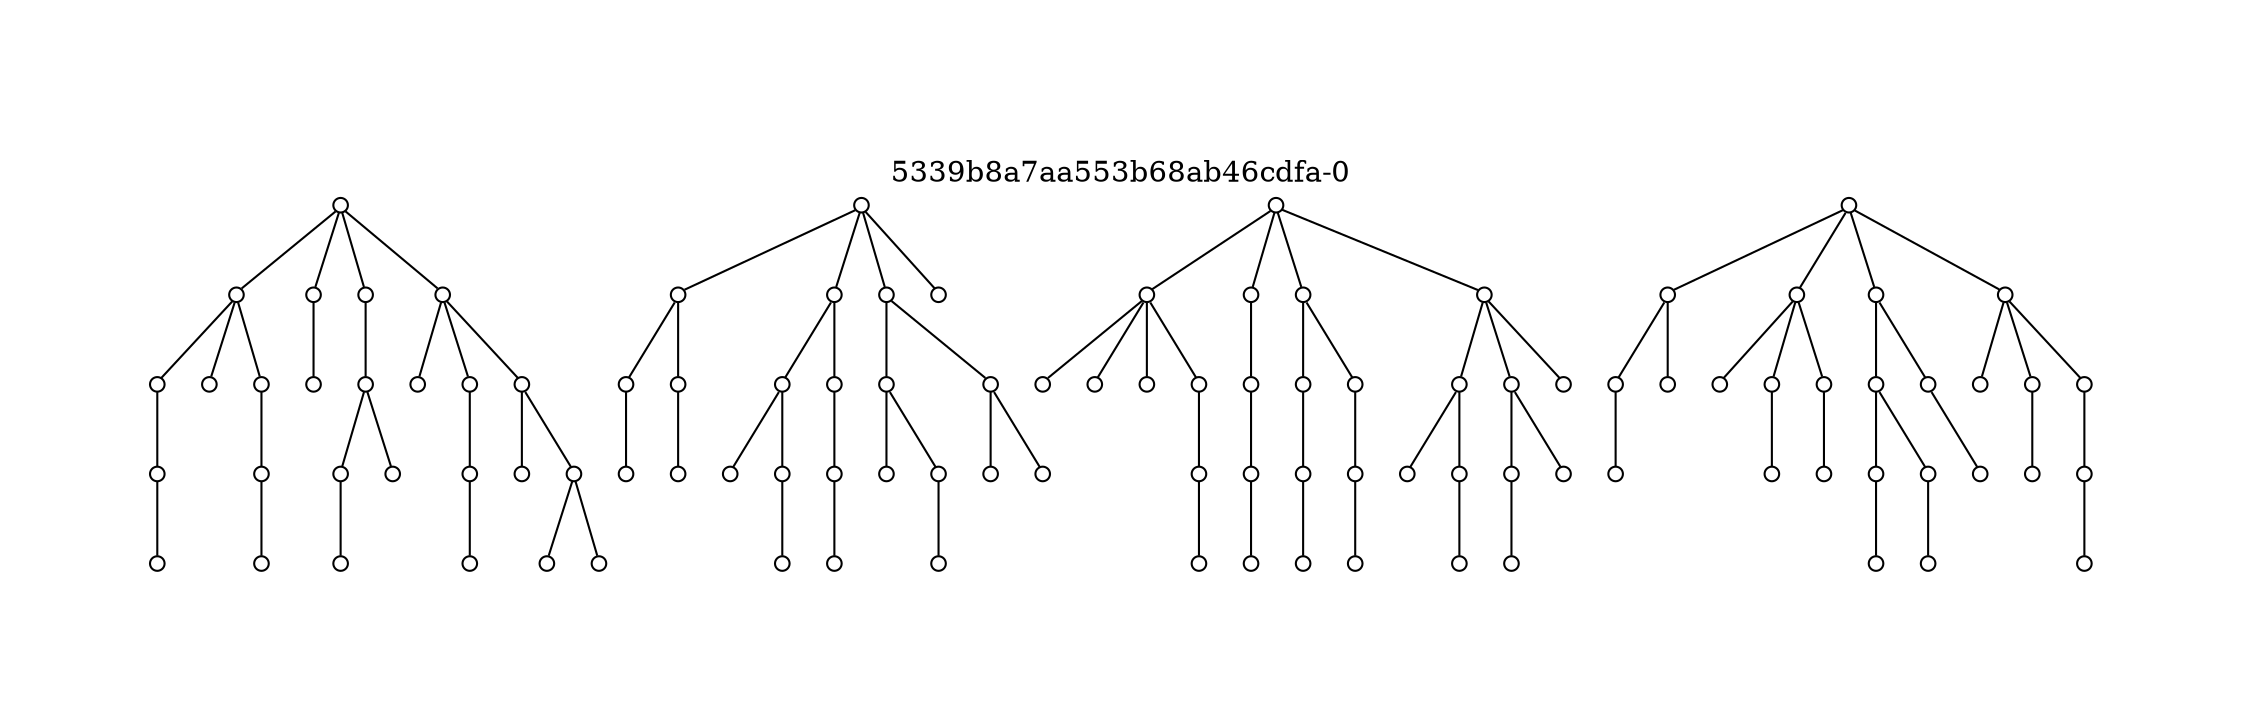 strict graph "5339b8a7aa553b68ab46cdfa-0" {
labelloc=t;
ratio=auto;
pad="1.0";
label="5339b8a7aa553b68ab46cdfa-0";
node [fixedsize=true, width="0.1", shape=circle, height="0.1", label=""];
0;
1;
2;
3;
4;
5;
6;
8;
11;
16;
18;
19;
20;
24;
33;
67;
68;
79;
81;
84;
100;
135;
269;
319;
338;
340;
341;
342;
343;
344;
345;
346;
349;
350;
353;
355;
356;
365;
376;
379;
381;
392;
399;
401;
403;
405;
503;
547;
584;
682;
683;
684;
685;
686;
687;
688;
689;
690;
693;
697;
698;
699;
700;
701;
717;
730;
743;
747;
753;
754;
755;
756;
826;
878;
929;
943;
971;
976;
1023;
1024;
1025;
1026;
1027;
1030;
1031;
1032;
1033;
1034;
1037;
1038;
1040;
1041;
1043;
1052;
1064;
1070;
1081;
1082;
1085;
1098;
1106;
1259;
1262;
1358;
0 -- 1;
0 -- 2;
1 -- 5;
2 -- 11;
0 -- 3;
3 -- 16;
4 -- 19;
0 -- 4;
4 -- 18;
1 -- 6;
1 -- 8;
8 -- 33;
19 -- 79;
20 -- 81;
4 -- 20;
20 -- 84;
24 -- 100;
5 -- 24;
16 -- 67;
16 -- 68;
84 -- 340;
84 -- 338;
33 -- 135;
67 -- 269;
79 -- 319;
341 -- 342;
342 -- 349;
343 -- 353;
341 -- 343;
343 -- 350;
344 -- 356;
344 -- 355;
341 -- 344;
341 -- 345;
346 -- 365;
342 -- 346;
349 -- 376;
350 -- 379;
381 -- 503;
350 -- 381;
353 -- 392;
392 -- 547;
355 -- 399;
355 -- 401;
356 -- 403;
356 -- 405;
401 -- 584;
682 -- 683;
682 -- 684;
682 -- 685;
682 -- 686;
683 -- 687;
683 -- 688;
683 -- 689;
690 -- 717;
683 -- 690;
684 -- 693;
693 -- 730;
685 -- 697;
697 -- 743;
685 -- 698;
698 -- 747;
699 -- 753;
686 -- 699;
699 -- 754;
686 -- 700;
700 -- 756;
700 -- 755;
686 -- 701;
717 -- 826;
730 -- 878;
747 -- 943;
743 -- 929;
754 -- 971;
755 -- 976;
1023 -- 1024;
1025 -- 1032;
1025 -- 1033;
1025 -- 1034;
1023 -- 1025;
1026 -- 1037;
1023 -- 1026;
1027 -- 1043;
1027 -- 1041;
1027 -- 1040;
1023 -- 1027;
1024 -- 1030;
1030 -- 1052;
1024 -- 1031;
1026 -- 1038;
1033 -- 1064;
1034 -- 1070;
1037 -- 1081;
1081 -- 1259;
1037 -- 1082;
1038 -- 1085;
1041 -- 1098;
1043 -- 1106;
1082 -- 1262;
1106 -- 1358;
}
